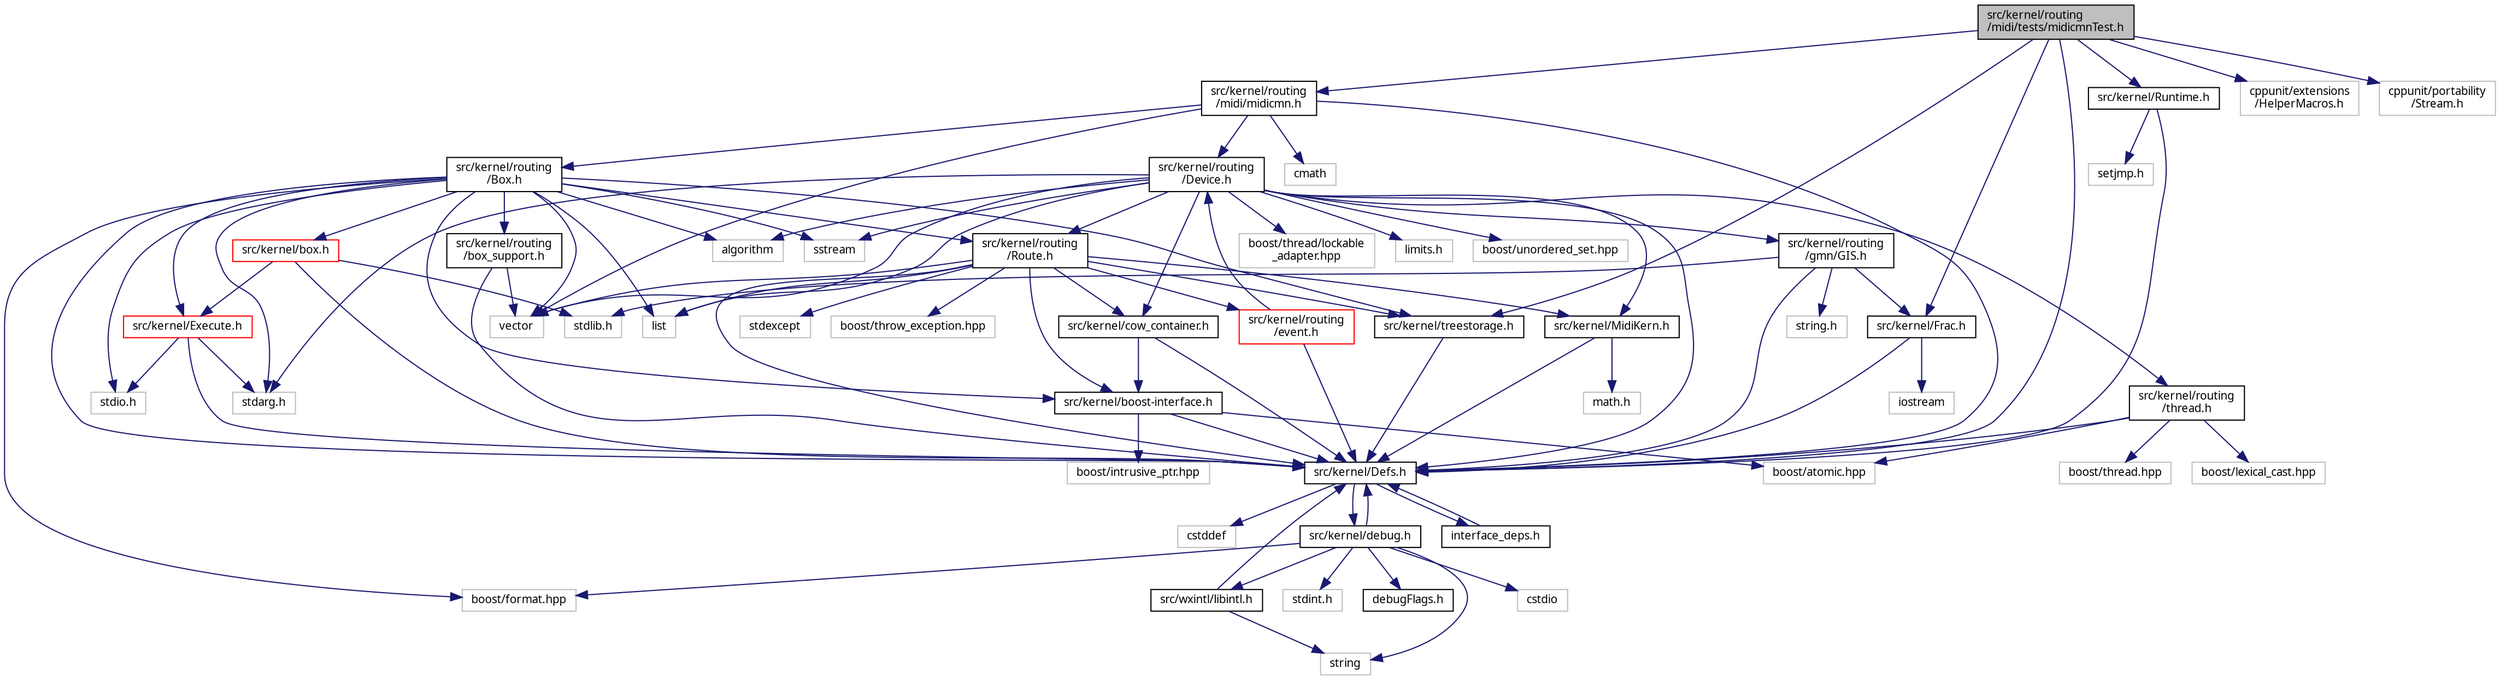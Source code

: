 digraph "src/kernel/routing/midi/tests/midicmnTest.h"
{
  edge [fontname="Sans",fontsize="10",labelfontname="Sans",labelfontsize="10"];
  node [fontname="Sans",fontsize="10",shape=record];
  Node0 [label="src/kernel/routing\l/midi/tests/midicmnTest.h",height=0.2,width=0.4,color="black", fillcolor="grey75", style="filled", fontcolor="black"];
  Node0 -> Node1 [color="midnightblue",fontsize="10",style="solid",fontname="Sans"];
  Node1 [label="src/kernel/Defs.h",height=0.2,width=0.4,color="black", fillcolor="white", style="filled",URL="$d1/d73/Defs_8h.html",tooltip="Common definitions. "];
  Node1 -> Node2 [color="midnightblue",fontsize="10",style="solid",fontname="Sans"];
  Node2 [label="interface_deps.h",height=0.2,width=0.4,color="black", fillcolor="white", style="filled",URL="$de/ddd/interface__deps_8h.html"];
  Node2 -> Node1 [color="midnightblue",fontsize="10",style="solid",fontname="Sans"];
  Node1 -> Node3 [color="midnightblue",fontsize="10",style="solid",fontname="Sans"];
  Node3 [label="cstddef",height=0.2,width=0.4,color="grey75", fillcolor="white", style="filled"];
  Node1 -> Node4 [color="midnightblue",fontsize="10",style="solid",fontname="Sans"];
  Node4 [label="src/kernel/debug.h",height=0.2,width=0.4,color="black", fillcolor="white", style="filled",URL="$db/d16/debug_8h.html"];
  Node4 -> Node1 [color="midnightblue",fontsize="10",style="solid",fontname="Sans"];
  Node4 -> Node5 [color="midnightblue",fontsize="10",style="solid",fontname="Sans"];
  Node5 [label="src/wxintl/libintl.h",height=0.2,width=0.4,color="black", fillcolor="white", style="filled",URL="$d4/d64/libintl_8h.html"];
  Node5 -> Node1 [color="midnightblue",fontsize="10",style="solid",fontname="Sans"];
  Node5 -> Node6 [color="midnightblue",fontsize="10",style="solid",fontname="Sans"];
  Node6 [label="string",height=0.2,width=0.4,color="grey75", fillcolor="white", style="filled"];
  Node4 -> Node6 [color="midnightblue",fontsize="10",style="solid",fontname="Sans"];
  Node4 -> Node7 [color="midnightblue",fontsize="10",style="solid",fontname="Sans"];
  Node7 [label="cstdio",height=0.2,width=0.4,color="grey75", fillcolor="white", style="filled"];
  Node4 -> Node8 [color="midnightblue",fontsize="10",style="solid",fontname="Sans"];
  Node8 [label="boost/format.hpp",height=0.2,width=0.4,color="grey75", fillcolor="white", style="filled"];
  Node4 -> Node9 [color="midnightblue",fontsize="10",style="solid",fontname="Sans"];
  Node9 [label="stdint.h",height=0.2,width=0.4,color="grey75", fillcolor="white", style="filled"];
  Node4 -> Node10 [color="midnightblue",fontsize="10",style="solid",fontname="Sans"];
  Node10 [label="debugFlags.h",height=0.2,width=0.4,color="black", fillcolor="white", style="filled",URL="$d4/dab/debugFlags_8h.html",tooltip="Debug flags for mutabor debug mode. "];
  Node0 -> Node11 [color="midnightblue",fontsize="10",style="solid",fontname="Sans"];
  Node11 [label="src/kernel/treestorage.h",height=0.2,width=0.4,color="black", fillcolor="white", style="filled",URL="$db/dbe/treestorage_8h.html",tooltip="abstract class for tree like storage "];
  Node11 -> Node1 [color="midnightblue",fontsize="10",style="solid",fontname="Sans"];
  Node0 -> Node12 [color="midnightblue",fontsize="10",style="solid",fontname="Sans"];
  Node12 [label="src/kernel/Frac.h",height=0.2,width=0.4,color="black", fillcolor="white", style="filled",URL="$df/d4f/Frac_8h.html",tooltip="Fraction class for Mutabor. "];
  Node12 -> Node1 [color="midnightblue",fontsize="10",style="solid",fontname="Sans"];
  Node12 -> Node13 [color="midnightblue",fontsize="10",style="solid",fontname="Sans"];
  Node13 [label="iostream",height=0.2,width=0.4,color="grey75", fillcolor="white", style="filled"];
  Node0 -> Node14 [color="midnightblue",fontsize="10",style="solid",fontname="Sans"];
  Node14 [label="src/kernel/routing\l/midi/midicmn.h",height=0.2,width=0.4,color="black", fillcolor="white", style="filled",URL="$de/d21/midicmn_8h.html"];
  Node14 -> Node1 [color="midnightblue",fontsize="10",style="solid",fontname="Sans"];
  Node14 -> Node15 [color="midnightblue",fontsize="10",style="solid",fontname="Sans"];
  Node15 [label="src/kernel/routing\l/Device.h",height=0.2,width=0.4,color="black", fillcolor="white", style="filled",URL="$de/d05/Device_8h.html",tooltip="Routing. "];
  Node15 -> Node1 [color="midnightblue",fontsize="10",style="solid",fontname="Sans"];
  Node15 -> Node16 [color="midnightblue",fontsize="10",style="solid",fontname="Sans"];
  Node16 [label="src/kernel/cow_container.h",height=0.2,width=0.4,color="black", fillcolor="white", style="filled",URL="$da/d28/cow__container_8h.html",tooltip="Copy on write container. "];
  Node16 -> Node1 [color="midnightblue",fontsize="10",style="solid",fontname="Sans"];
  Node16 -> Node17 [color="midnightblue",fontsize="10",style="solid",fontname="Sans"];
  Node17 [label="src/kernel/boost-interface.h",height=0.2,width=0.4,color="black", fillcolor="white", style="filled",URL="$d1/da4/boost-interface_8h.html",tooltip="Interface to the boost library. "];
  Node17 -> Node1 [color="midnightblue",fontsize="10",style="solid",fontname="Sans"];
  Node17 -> Node18 [color="midnightblue",fontsize="10",style="solid",fontname="Sans"];
  Node18 [label="boost/atomic.hpp",height=0.2,width=0.4,color="grey75", fillcolor="white", style="filled"];
  Node17 -> Node19 [color="midnightblue",fontsize="10",style="solid",fontname="Sans"];
  Node19 [label="boost/intrusive_ptr.hpp",height=0.2,width=0.4,color="grey75", fillcolor="white", style="filled"];
  Node15 -> Node20 [color="midnightblue",fontsize="10",style="solid",fontname="Sans"];
  Node20 [label="src/kernel/routing\l/gmn/GIS.h",height=0.2,width=0.4,color="black", fillcolor="white", style="filled",URL="$dd/d4d/GIS_8h.html"];
  Node20 -> Node1 [color="midnightblue",fontsize="10",style="solid",fontname="Sans"];
  Node20 -> Node12 [color="midnightblue",fontsize="10",style="solid",fontname="Sans"];
  Node20 -> Node21 [color="midnightblue",fontsize="10",style="solid",fontname="Sans"];
  Node21 [label="string.h",height=0.2,width=0.4,color="grey75", fillcolor="white", style="filled"];
  Node20 -> Node22 [color="midnightblue",fontsize="10",style="solid",fontname="Sans"];
  Node22 [label="stdlib.h",height=0.2,width=0.4,color="grey75", fillcolor="white", style="filled"];
  Node15 -> Node23 [color="midnightblue",fontsize="10",style="solid",fontname="Sans"];
  Node23 [label="src/kernel/routing\l/Route.h",height=0.2,width=0.4,color="black", fillcolor="white", style="filled",URL="$d1/d65/Route_8h.html",tooltip="Routing. "];
  Node23 -> Node1 [color="midnightblue",fontsize="10",style="solid",fontname="Sans"];
  Node23 -> Node16 [color="midnightblue",fontsize="10",style="solid",fontname="Sans"];
  Node23 -> Node24 [color="midnightblue",fontsize="10",style="solid",fontname="Sans"];
  Node24 [label="src/kernel/MidiKern.h",height=0.2,width=0.4,color="black", fillcolor="white", style="filled",URL="$da/dfd/MidiKern_8h.html"];
  Node24 -> Node1 [color="midnightblue",fontsize="10",style="solid",fontname="Sans"];
  Node24 -> Node25 [color="midnightblue",fontsize="10",style="solid",fontname="Sans"];
  Node25 [label="math.h",height=0.2,width=0.4,color="grey75", fillcolor="white", style="filled"];
  Node23 -> Node11 [color="midnightblue",fontsize="10",style="solid",fontname="Sans"];
  Node23 -> Node17 [color="midnightblue",fontsize="10",style="solid",fontname="Sans"];
  Node23 -> Node26 [color="midnightblue",fontsize="10",style="solid",fontname="Sans"];
  Node26 [label="list",height=0.2,width=0.4,color="grey75", fillcolor="white", style="filled"];
  Node23 -> Node27 [color="midnightblue",fontsize="10",style="solid",fontname="Sans"];
  Node27 [label="vector",height=0.2,width=0.4,color="grey75", fillcolor="white", style="filled"];
  Node23 -> Node28 [color="midnightblue",fontsize="10",style="solid",fontname="Sans"];
  Node28 [label="stdexcept",height=0.2,width=0.4,color="grey75", fillcolor="white", style="filled"];
  Node23 -> Node29 [color="midnightblue",fontsize="10",style="solid",fontname="Sans"];
  Node29 [label="boost/throw_exception.hpp",height=0.2,width=0.4,color="grey75", fillcolor="white", style="filled"];
  Node23 -> Node30 [color="midnightblue",fontsize="10",style="solid",fontname="Sans"];
  Node30 [label="src/kernel/routing\l/event.h",height=0.2,width=0.4,color="red", fillcolor="white", style="filled",URL="$dd/d20/event_8h.html"];
  Node30 -> Node1 [color="midnightblue",fontsize="10",style="solid",fontname="Sans"];
  Node30 -> Node15 [color="midnightblue",fontsize="10",style="solid",fontname="Sans"];
  Node15 -> Node33 [color="midnightblue",fontsize="10",style="solid",fontname="Sans"];
  Node33 [label="src/kernel/routing\l/thread.h",height=0.2,width=0.4,color="black", fillcolor="white", style="filled",URL="$db/dd5/thread_8h.html"];
  Node33 -> Node1 [color="midnightblue",fontsize="10",style="solid",fontname="Sans"];
  Node33 -> Node34 [color="midnightblue",fontsize="10",style="solid",fontname="Sans"];
  Node34 [label="boost/thread.hpp",height=0.2,width=0.4,color="grey75", fillcolor="white", style="filled"];
  Node33 -> Node18 [color="midnightblue",fontsize="10",style="solid",fontname="Sans"];
  Node33 -> Node35 [color="midnightblue",fontsize="10",style="solid",fontname="Sans"];
  Node35 [label="boost/lexical_cast.hpp",height=0.2,width=0.4,color="grey75", fillcolor="white", style="filled"];
  Node15 -> Node36 [color="midnightblue",fontsize="10",style="solid",fontname="Sans"];
  Node36 [label="boost/thread/lockable\l_adapter.hpp",height=0.2,width=0.4,color="grey75", fillcolor="white", style="filled"];
  Node15 -> Node24 [color="midnightblue",fontsize="10",style="solid",fontname="Sans"];
  Node15 -> Node27 [color="midnightblue",fontsize="10",style="solid",fontname="Sans"];
  Node15 -> Node26 [color="midnightblue",fontsize="10",style="solid",fontname="Sans"];
  Node15 -> Node37 [color="midnightblue",fontsize="10",style="solid",fontname="Sans"];
  Node37 [label="limits.h",height=0.2,width=0.4,color="grey75", fillcolor="white", style="filled"];
  Node15 -> Node38 [color="midnightblue",fontsize="10",style="solid",fontname="Sans"];
  Node38 [label="algorithm",height=0.2,width=0.4,color="grey75", fillcolor="white", style="filled"];
  Node15 -> Node39 [color="midnightblue",fontsize="10",style="solid",fontname="Sans"];
  Node39 [label="sstream",height=0.2,width=0.4,color="grey75", fillcolor="white", style="filled"];
  Node15 -> Node40 [color="midnightblue",fontsize="10",style="solid",fontname="Sans"];
  Node40 [label="stdarg.h",height=0.2,width=0.4,color="grey75", fillcolor="white", style="filled"];
  Node15 -> Node41 [color="midnightblue",fontsize="10",style="solid",fontname="Sans"];
  Node41 [label="boost/unordered_set.hpp",height=0.2,width=0.4,color="grey75", fillcolor="white", style="filled"];
  Node14 -> Node42 [color="midnightblue",fontsize="10",style="solid",fontname="Sans"];
  Node42 [label="src/kernel/routing\l/Box.h",height=0.2,width=0.4,color="black", fillcolor="white", style="filled",URL="$de/d0f/Box_8h.html",tooltip="Mutabor Box for C++. "];
  Node42 -> Node1 [color="midnightblue",fontsize="10",style="solid",fontname="Sans"];
  Node42 -> Node11 [color="midnightblue",fontsize="10",style="solid",fontname="Sans"];
  Node42 -> Node17 [color="midnightblue",fontsize="10",style="solid",fontname="Sans"];
  Node42 -> Node23 [color="midnightblue",fontsize="10",style="solid",fontname="Sans"];
  Node42 -> Node43 [color="midnightblue",fontsize="10",style="solid",fontname="Sans"];
  Node43 [label="src/kernel/Execute.h",height=0.2,width=0.4,color="red", fillcolor="white", style="filled",URL="$de/d11/Execute_8h.html",tooltip="Execute tuning changes. "];
  Node43 -> Node1 [color="midnightblue",fontsize="10",style="solid",fontname="Sans"];
  Node43 -> Node45 [color="midnightblue",fontsize="10",style="solid",fontname="Sans"];
  Node45 [label="stdio.h",height=0.2,width=0.4,color="grey75", fillcolor="white", style="filled"];
  Node43 -> Node40 [color="midnightblue",fontsize="10",style="solid",fontname="Sans"];
  Node42 -> Node46 [color="midnightblue",fontsize="10",style="solid",fontname="Sans"];
  Node46 [label="src/kernel/box.h",height=0.2,width=0.4,color="red", fillcolor="white", style="filled",URL="$dc/d19/box_8h.html",tooltip="Description: Collect all properties, which are used by boxes. "];
  Node46 -> Node1 [color="midnightblue",fontsize="10",style="solid",fontname="Sans"];
  Node46 -> Node43 [color="midnightblue",fontsize="10",style="solid",fontname="Sans"];
  Node46 -> Node22 [color="midnightblue",fontsize="10",style="solid",fontname="Sans"];
  Node42 -> Node49 [color="midnightblue",fontsize="10",style="solid",fontname="Sans"];
  Node49 [label="src/kernel/routing\l/box_support.h",height=0.2,width=0.4,color="black", fillcolor="white", style="filled",URL="$d2/dfc/box__support_8h.html",tooltip="Mutabor Box for C++. "];
  Node49 -> Node1 [color="midnightblue",fontsize="10",style="solid",fontname="Sans"];
  Node49 -> Node27 [color="midnightblue",fontsize="10",style="solid",fontname="Sans"];
  Node42 -> Node27 [color="midnightblue",fontsize="10",style="solid",fontname="Sans"];
  Node42 -> Node26 [color="midnightblue",fontsize="10",style="solid",fontname="Sans"];
  Node42 -> Node38 [color="midnightblue",fontsize="10",style="solid",fontname="Sans"];
  Node42 -> Node39 [color="midnightblue",fontsize="10",style="solid",fontname="Sans"];
  Node42 -> Node40 [color="midnightblue",fontsize="10",style="solid",fontname="Sans"];
  Node42 -> Node45 [color="midnightblue",fontsize="10",style="solid",fontname="Sans"];
  Node42 -> Node8 [color="midnightblue",fontsize="10",style="solid",fontname="Sans"];
  Node14 -> Node27 [color="midnightblue",fontsize="10",style="solid",fontname="Sans"];
  Node14 -> Node50 [color="midnightblue",fontsize="10",style="solid",fontname="Sans"];
  Node50 [label="cmath",height=0.2,width=0.4,color="grey75", fillcolor="white", style="filled"];
  Node0 -> Node51 [color="midnightblue",fontsize="10",style="solid",fontname="Sans"];
  Node51 [label="cppunit/extensions\l/HelperMacros.h",height=0.2,width=0.4,color="grey75", fillcolor="white", style="filled"];
  Node0 -> Node52 [color="midnightblue",fontsize="10",style="solid",fontname="Sans"];
  Node52 [label="cppunit/portability\l/Stream.h",height=0.2,width=0.4,color="grey75", fillcolor="white", style="filled"];
  Node0 -> Node53 [color="midnightblue",fontsize="10",style="solid",fontname="Sans"];
  Node53 [label="src/kernel/Runtime.h",height=0.2,width=0.4,color="black", fillcolor="white", style="filled",URL="$d5/d84/Runtime_8h.html",tooltip="Runtime functions of the (mainly C) old kernel of Mutabor. "];
  Node53 -> Node1 [color="midnightblue",fontsize="10",style="solid",fontname="Sans"];
  Node53 -> Node54 [color="midnightblue",fontsize="10",style="solid",fontname="Sans"];
  Node54 [label="setjmp.h",height=0.2,width=0.4,color="grey75", fillcolor="white", style="filled"];
}
